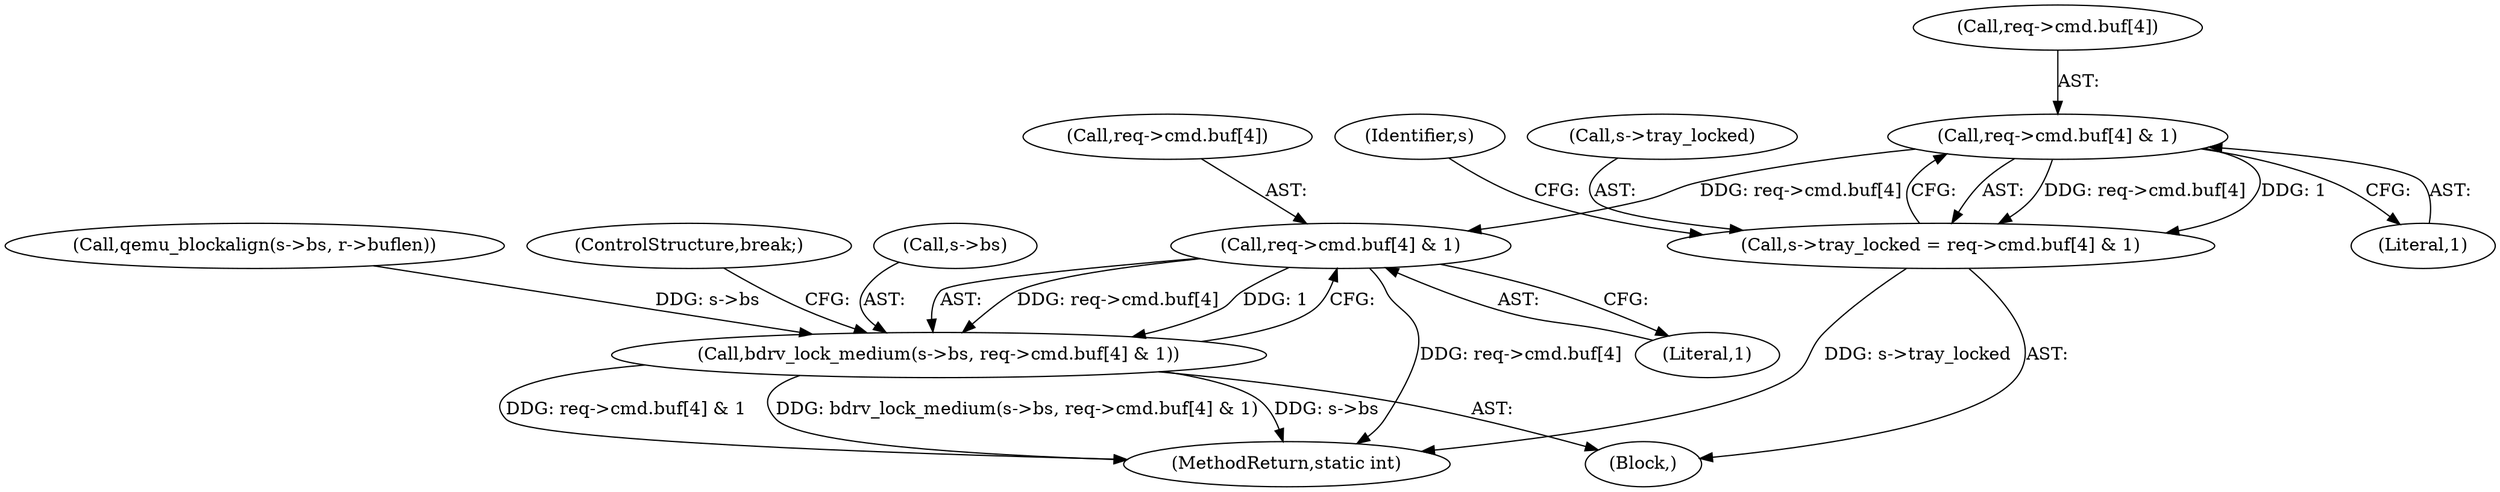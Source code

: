 digraph "0_qemu_7285477ab11831b1cf56e45878a89170dd06d9b9@array" {
"1000313" [label="(Call,req->cmd.buf[4] & 1)"];
"1000309" [label="(Call,s->tray_locked = req->cmd.buf[4] & 1)"];
"1000326" [label="(Call,req->cmd.buf[4] & 1)"];
"1000322" [label="(Call,bdrv_lock_medium(s->bs, req->cmd.buf[4] & 1))"];
"1000309" [label="(Call,s->tray_locked = req->cmd.buf[4] & 1)"];
"1000314" [label="(Call,req->cmd.buf[4])"];
"1000194" [label="(Block,)"];
"1000334" [label="(Literal,1)"];
"1000682" [label="(MethodReturn,static int)"];
"1000324" [label="(Identifier,s)"];
"1000172" [label="(Call,qemu_blockalign(s->bs, r->buflen))"];
"1000335" [label="(ControlStructure,break;)"];
"1000321" [label="(Literal,1)"];
"1000322" [label="(Call,bdrv_lock_medium(s->bs, req->cmd.buf[4] & 1))"];
"1000323" [label="(Call,s->bs)"];
"1000326" [label="(Call,req->cmd.buf[4] & 1)"];
"1000327" [label="(Call,req->cmd.buf[4])"];
"1000313" [label="(Call,req->cmd.buf[4] & 1)"];
"1000310" [label="(Call,s->tray_locked)"];
"1000313" -> "1000309"  [label="AST: "];
"1000313" -> "1000321"  [label="CFG: "];
"1000314" -> "1000313"  [label="AST: "];
"1000321" -> "1000313"  [label="AST: "];
"1000309" -> "1000313"  [label="CFG: "];
"1000313" -> "1000309"  [label="DDG: req->cmd.buf[4]"];
"1000313" -> "1000309"  [label="DDG: 1"];
"1000313" -> "1000326"  [label="DDG: req->cmd.buf[4]"];
"1000309" -> "1000194"  [label="AST: "];
"1000310" -> "1000309"  [label="AST: "];
"1000324" -> "1000309"  [label="CFG: "];
"1000309" -> "1000682"  [label="DDG: s->tray_locked"];
"1000326" -> "1000322"  [label="AST: "];
"1000326" -> "1000334"  [label="CFG: "];
"1000327" -> "1000326"  [label="AST: "];
"1000334" -> "1000326"  [label="AST: "];
"1000322" -> "1000326"  [label="CFG: "];
"1000326" -> "1000682"  [label="DDG: req->cmd.buf[4]"];
"1000326" -> "1000322"  [label="DDG: req->cmd.buf[4]"];
"1000326" -> "1000322"  [label="DDG: 1"];
"1000322" -> "1000194"  [label="AST: "];
"1000323" -> "1000322"  [label="AST: "];
"1000335" -> "1000322"  [label="CFG: "];
"1000322" -> "1000682"  [label="DDG: req->cmd.buf[4] & 1"];
"1000322" -> "1000682"  [label="DDG: bdrv_lock_medium(s->bs, req->cmd.buf[4] & 1)"];
"1000322" -> "1000682"  [label="DDG: s->bs"];
"1000172" -> "1000322"  [label="DDG: s->bs"];
}
